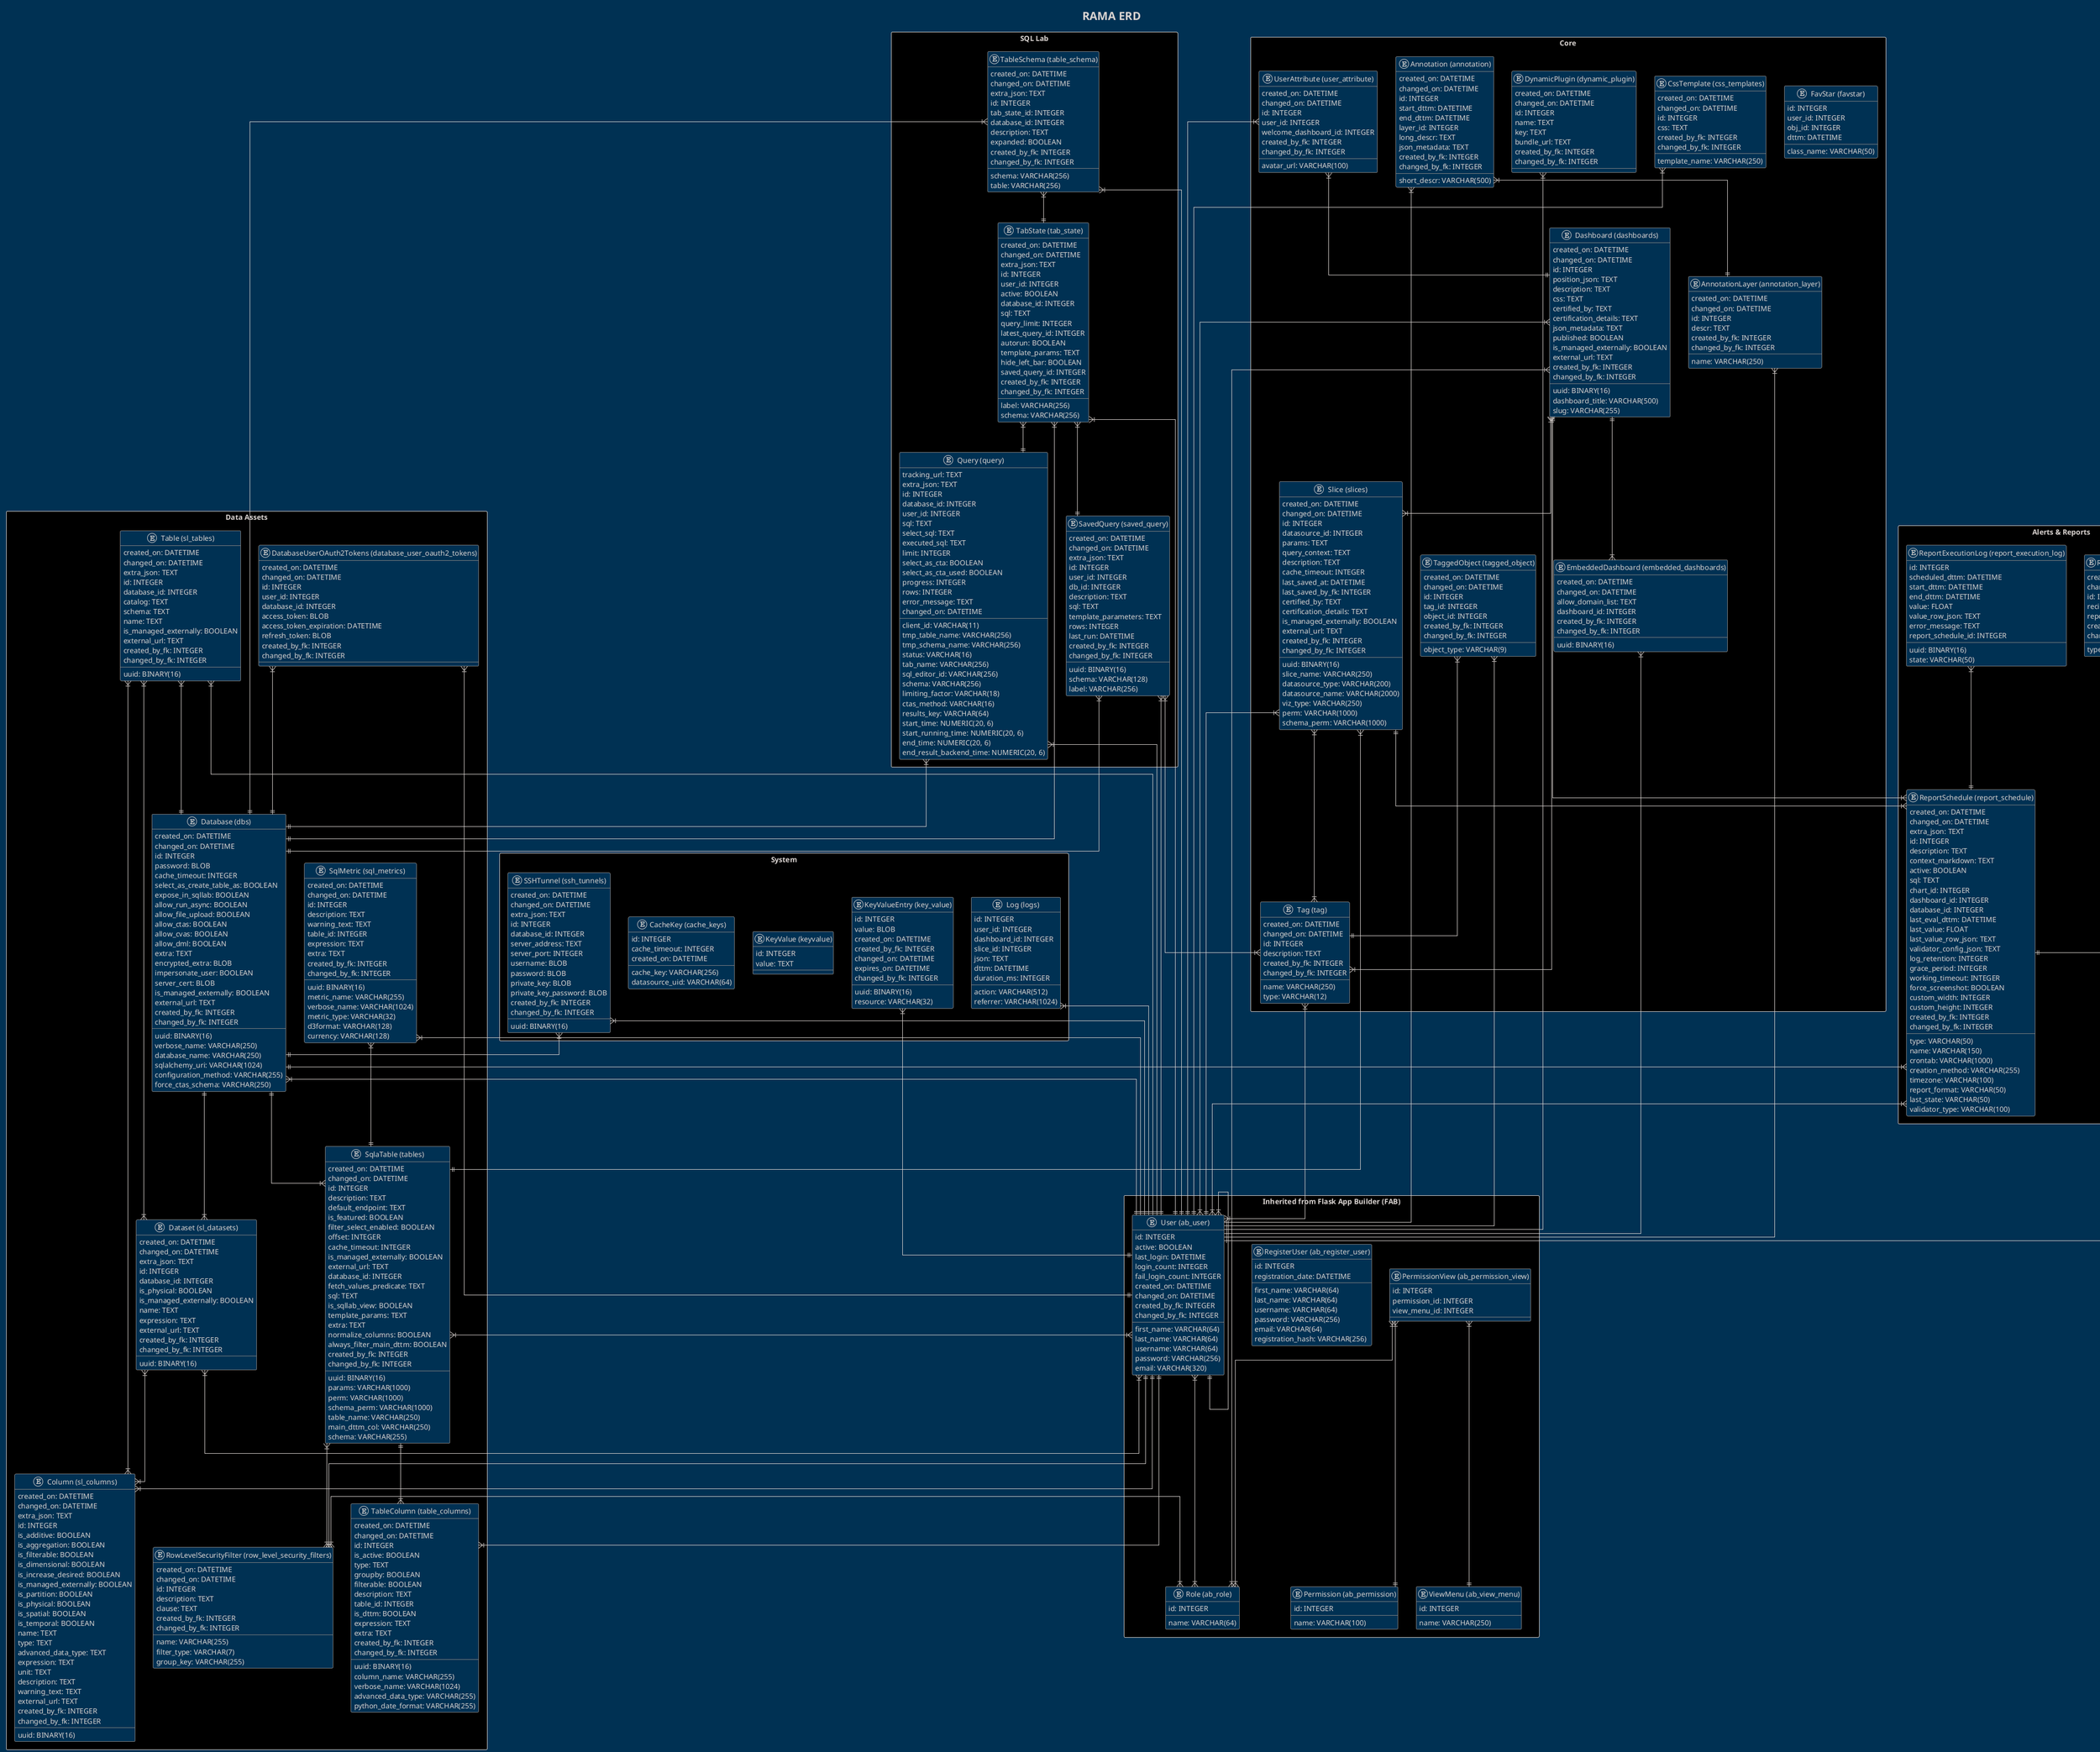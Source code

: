 
@startuml erd

title RAMA ERD

!theme blueprint

' avoid problems with angled crows feet

skinparam linetype ortho
skinparam classBorderColor #grey

skinparam classBorderColor<<new>> #white
skinparam classBorderThickness<<new>> 1
skinparam classLineStyle<<new>> Dashed
skinparam ClassBackgroundColor<<new>> #204143

' Models
rectangle "Data Assets" #black {
        entity "SqlMetric (sql_metrics)" as sql_metrics {
            uuid: BINARY(16)
            created_on: DATETIME
            changed_on: DATETIME
            id: INTEGER
            metric_name: VARCHAR(255)
            verbose_name: VARCHAR(1024)
            metric_type: VARCHAR(32)
            description: TEXT
            d3format: VARCHAR(128)
            currency: VARCHAR(128)
            warning_text: TEXT
            table_id: INTEGER
            expression: TEXT
            extra: TEXT
            created_by_fk: INTEGER
            changed_by_fk: INTEGER
        }
        entity "DatabaseUserOAuth2Tokens (database_user_oauth2_tokens)" as database_user_oauth2_tokens {
            created_on: DATETIME
            changed_on: DATETIME
            id: INTEGER
            user_id: INTEGER
            database_id: INTEGER
            access_token: BLOB
            access_token_expiration: DATETIME
            refresh_token: BLOB
            created_by_fk: INTEGER
            changed_by_fk: INTEGER
        }
        entity "Table (sl_tables)" as sl_tables {
            uuid: BINARY(16)
            created_on: DATETIME
            changed_on: DATETIME
            extra_json: TEXT
            id: INTEGER
            database_id: INTEGER
            catalog: TEXT
            schema: TEXT
            name: TEXT
            is_managed_externally: BOOLEAN
            external_url: TEXT
            created_by_fk: INTEGER
            changed_by_fk: INTEGER
        }
        entity "Database (dbs)" as dbs {
            uuid: BINARY(16)
            created_on: DATETIME
            changed_on: DATETIME
            id: INTEGER
            verbose_name: VARCHAR(250)
            database_name: VARCHAR(250)
            sqlalchemy_uri: VARCHAR(1024)
            password: BLOB
            cache_timeout: INTEGER
            select_as_create_table_as: BOOLEAN
            expose_in_sqllab: BOOLEAN
            configuration_method: VARCHAR(255)
            allow_run_async: BOOLEAN
            allow_file_upload: BOOLEAN
            allow_ctas: BOOLEAN
            allow_cvas: BOOLEAN
            allow_dml: BOOLEAN
            force_ctas_schema: VARCHAR(250)
            extra: TEXT
            encrypted_extra: BLOB
            impersonate_user: BOOLEAN
            server_cert: BLOB
            is_managed_externally: BOOLEAN
            external_url: TEXT
            created_by_fk: INTEGER
            changed_by_fk: INTEGER
        }
        entity "Dataset (sl_datasets)" as sl_datasets {
            uuid: BINARY(16)
            created_on: DATETIME
            changed_on: DATETIME
            extra_json: TEXT
            id: INTEGER
            database_id: INTEGER
            is_physical: BOOLEAN
            is_managed_externally: BOOLEAN
            name: TEXT
            expression: TEXT
            external_url: TEXT
            created_by_fk: INTEGER
            changed_by_fk: INTEGER
        }
        entity "SqlaTable (tables)" as tables {
            uuid: BINARY(16)
            created_on: DATETIME
            changed_on: DATETIME
            id: INTEGER
            description: TEXT
            default_endpoint: TEXT
            is_featured: BOOLEAN
            filter_select_enabled: BOOLEAN
            offset: INTEGER
            cache_timeout: INTEGER
            params: VARCHAR(1000)
            perm: VARCHAR(1000)
            schema_perm: VARCHAR(1000)
            is_managed_externally: BOOLEAN
            external_url: TEXT
            table_name: VARCHAR(250)
            main_dttm_col: VARCHAR(250)
            database_id: INTEGER
            fetch_values_predicate: TEXT
            schema: VARCHAR(255)
            sql: TEXT
            is_sqllab_view: BOOLEAN
            template_params: TEXT
            extra: TEXT
            normalize_columns: BOOLEAN
            always_filter_main_dttm: BOOLEAN
            created_by_fk: INTEGER
            changed_by_fk: INTEGER
        }
        entity "TableColumn (table_columns)" as table_columns {
            uuid: BINARY(16)
            created_on: DATETIME
            changed_on: DATETIME
            id: INTEGER
            column_name: VARCHAR(255)
            verbose_name: VARCHAR(1024)
            is_active: BOOLEAN
            type: TEXT
            advanced_data_type: VARCHAR(255)
            groupby: BOOLEAN
            filterable: BOOLEAN
            description: TEXT
            table_id: INTEGER
            is_dttm: BOOLEAN
            expression: TEXT
            python_date_format: VARCHAR(255)
            extra: TEXT
            created_by_fk: INTEGER
            changed_by_fk: INTEGER
        }
        entity "Column (sl_columns)" as sl_columns {
            uuid: BINARY(16)
            created_on: DATETIME
            changed_on: DATETIME
            extra_json: TEXT
            id: INTEGER
            is_additive: BOOLEAN
            is_aggregation: BOOLEAN
            is_filterable: BOOLEAN
            is_dimensional: BOOLEAN
            is_increase_desired: BOOLEAN
            is_managed_externally: BOOLEAN
            is_partition: BOOLEAN
            is_physical: BOOLEAN
            is_spatial: BOOLEAN
            is_temporal: BOOLEAN
            name: TEXT
            type: TEXT
            advanced_data_type: TEXT
            expression: TEXT
            unit: TEXT
            description: TEXT
            warning_text: TEXT
            external_url: TEXT
            created_by_fk: INTEGER
            changed_by_fk: INTEGER
        }
        entity "RowLevelSecurityFilter (row_level_security_filters)" as row_level_security_filters {
            created_on: DATETIME
            changed_on: DATETIME
            id: INTEGER
            name: VARCHAR(255)
            description: TEXT
            filter_type: VARCHAR(7)
            group_key: VARCHAR(255)
            clause: TEXT
            created_by_fk: INTEGER
            changed_by_fk: INTEGER
        }
        }
rectangle "System" #black {
        entity "KeyValueEntry (key_value)" as key_value {
            uuid: BINARY(16)
            id: INTEGER
            resource: VARCHAR(32)
            value: BLOB
            created_on: DATETIME
            created_by_fk: INTEGER
            changed_on: DATETIME
            expires_on: DATETIME
            changed_by_fk: INTEGER
        }
        entity "SSHTunnel (ssh_tunnels)" as ssh_tunnels {
            uuid: BINARY(16)
            created_on: DATETIME
            changed_on: DATETIME
            extra_json: TEXT
            id: INTEGER
            database_id: INTEGER
            server_address: TEXT
            server_port: INTEGER
            username: BLOB
            password: BLOB
            private_key: BLOB
            private_key_password: BLOB
            created_by_fk: INTEGER
            changed_by_fk: INTEGER
        }
        entity "KeyValue (keyvalue)" as keyvalue {
            id: INTEGER
            value: TEXT
        }
        entity "CacheKey (cache_keys)" as cache_keys {
            id: INTEGER
            cache_key: VARCHAR(256)
            cache_timeout: INTEGER
            datasource_uid: VARCHAR(64)
            created_on: DATETIME
        }
        entity "Log (logs)" as logs {
            id: INTEGER
            action: VARCHAR(512)
            user_id: INTEGER
            dashboard_id: INTEGER
            slice_id: INTEGER
            json: TEXT
            dttm: DATETIME
            duration_ms: INTEGER
            referrer: VARCHAR(1024)
        }
        }
rectangle "SQL Lab" #black {
        entity "SavedQuery (saved_query)" as saved_query {
            uuid: BINARY(16)
            created_on: DATETIME
            changed_on: DATETIME
            extra_json: TEXT
            id: INTEGER
            user_id: INTEGER
            db_id: INTEGER
            schema: VARCHAR(128)
            label: VARCHAR(256)
            description: TEXT
            sql: TEXT
            template_parameters: TEXT
            rows: INTEGER
            last_run: DATETIME
            created_by_fk: INTEGER
            changed_by_fk: INTEGER
        }
        entity "TableSchema (table_schema)" as table_schema {
            created_on: DATETIME
            changed_on: DATETIME
            extra_json: TEXT
            id: INTEGER
            tab_state_id: INTEGER
            database_id: INTEGER
            schema: VARCHAR(256)
            table: VARCHAR(256)
            description: TEXT
            expanded: BOOLEAN
            created_by_fk: INTEGER
            changed_by_fk: INTEGER
        }
        entity "Query (query)" as query {
            tracking_url: TEXT
            extra_json: TEXT
            id: INTEGER
            client_id: VARCHAR(11)
            database_id: INTEGER
            tmp_table_name: VARCHAR(256)
            tmp_schema_name: VARCHAR(256)
            user_id: INTEGER
            status: VARCHAR(16)
            tab_name: VARCHAR(256)
            sql_editor_id: VARCHAR(256)
            schema: VARCHAR(256)
            sql: TEXT
            select_sql: TEXT
            executed_sql: TEXT
            limit: INTEGER
            limiting_factor: VARCHAR(18)
            select_as_cta: BOOLEAN
            select_as_cta_used: BOOLEAN
            ctas_method: VARCHAR(16)
            progress: INTEGER
            rows: INTEGER
            error_message: TEXT
            results_key: VARCHAR(64)
            start_time: NUMERIC(20, 6)
            start_running_time: NUMERIC(20, 6)
            end_time: NUMERIC(20, 6)
            end_result_backend_time: NUMERIC(20, 6)
            changed_on: DATETIME
        }
        entity "TabState (tab_state)" as tab_state {
            created_on: DATETIME
            changed_on: DATETIME
            extra_json: TEXT
            id: INTEGER
            user_id: INTEGER
            label: VARCHAR(256)
            active: BOOLEAN
            database_id: INTEGER
            schema: VARCHAR(256)
            sql: TEXT
            query_limit: INTEGER
            latest_query_id: INTEGER
            autorun: BOOLEAN
            template_params: TEXT
            hide_left_bar: BOOLEAN
            saved_query_id: INTEGER
            created_by_fk: INTEGER
            changed_by_fk: INTEGER
        }
        }
rectangle "Core" #black {
        entity "FavStar (favstar)" as favstar {
            id: INTEGER
            user_id: INTEGER
            class_name: VARCHAR(50)
            obj_id: INTEGER
            dttm: DATETIME
        }
        entity "Dashboard (dashboards)" as dashboards {
            uuid: BINARY(16)
            created_on: DATETIME
            changed_on: DATETIME
            id: INTEGER
            dashboard_title: VARCHAR(500)
            position_json: TEXT
            description: TEXT
            css: TEXT
            certified_by: TEXT
            certification_details: TEXT
            json_metadata: TEXT
            slug: VARCHAR(255)
            published: BOOLEAN
            is_managed_externally: BOOLEAN
            external_url: TEXT
            created_by_fk: INTEGER
            changed_by_fk: INTEGER
        }
        entity "Annotation (annotation)" as annotation {
            created_on: DATETIME
            changed_on: DATETIME
            id: INTEGER
            start_dttm: DATETIME
            end_dttm: DATETIME
            layer_id: INTEGER
            short_descr: VARCHAR(500)
            long_descr: TEXT
            json_metadata: TEXT
            created_by_fk: INTEGER
            changed_by_fk: INTEGER
        }
        entity "EmbeddedDashboard (embedded_dashboards)" as embedded_dashboards {
            created_on: DATETIME
            changed_on: DATETIME
            uuid: BINARY(16)
            allow_domain_list: TEXT
            dashboard_id: INTEGER
            created_by_fk: INTEGER
            changed_by_fk: INTEGER
        }
        entity "Slice (slices)" as slices {
            uuid: BINARY(16)
            created_on: DATETIME
            changed_on: DATETIME
            id: INTEGER
            slice_name: VARCHAR(250)
            datasource_id: INTEGER
            datasource_type: VARCHAR(200)
            datasource_name: VARCHAR(2000)
            viz_type: VARCHAR(250)
            params: TEXT
            query_context: TEXT
            description: TEXT
            cache_timeout: INTEGER
            perm: VARCHAR(1000)
            schema_perm: VARCHAR(1000)
            last_saved_at: DATETIME
            last_saved_by_fk: INTEGER
            certified_by: TEXT
            certification_details: TEXT
            is_managed_externally: BOOLEAN
            external_url: TEXT
            created_by_fk: INTEGER
            changed_by_fk: INTEGER
        }
        entity "TaggedObject (tagged_object)" as tagged_object {
            created_on: DATETIME
            changed_on: DATETIME
            id: INTEGER
            tag_id: INTEGER
            object_id: INTEGER
            object_type: VARCHAR(9)
            created_by_fk: INTEGER
            changed_by_fk: INTEGER
        }
        entity "AnnotationLayer (annotation_layer)" as annotation_layer {
            created_on: DATETIME
            changed_on: DATETIME
            id: INTEGER
            name: VARCHAR(250)
            descr: TEXT
            created_by_fk: INTEGER
            changed_by_fk: INTEGER
        }
        entity "DynamicPlugin (dynamic_plugin)" as dynamic_plugin {
            created_on: DATETIME
            changed_on: DATETIME
            id: INTEGER
            name: TEXT
            key: TEXT
            bundle_url: TEXT
            created_by_fk: INTEGER
            changed_by_fk: INTEGER
        }
        entity "Tag (tag)" as tag {
            created_on: DATETIME
            changed_on: DATETIME
            id: INTEGER
            name: VARCHAR(250)
            type: VARCHAR(12)
            description: TEXT
            created_by_fk: INTEGER
            changed_by_fk: INTEGER
        }
        entity "CssTemplate (css_templates)" as css_templates {
            created_on: DATETIME
            changed_on: DATETIME
            id: INTEGER
            template_name: VARCHAR(250)
            css: TEXT
            created_by_fk: INTEGER
            changed_by_fk: INTEGER
        }
        entity "UserAttribute (user_attribute)" as user_attribute {
            created_on: DATETIME
            changed_on: DATETIME
            id: INTEGER
            user_id: INTEGER
            welcome_dashboard_id: INTEGER
            avatar_url: VARCHAR(100)
            created_by_fk: INTEGER
            changed_by_fk: INTEGER
        }
        }
rectangle "Inherited from Flask App Builder (FAB)" #black {
        entity "ViewMenu (ab_view_menu)" as ab_view_menu {
            id: INTEGER
            name: VARCHAR(250)
        }
        entity "Permission (ab_permission)" as ab_permission {
            id: INTEGER
            name: VARCHAR(100)
        }
        entity "User (ab_user)" as ab_user {
            id: INTEGER
            first_name: VARCHAR(64)
            last_name: VARCHAR(64)
            username: VARCHAR(64)
            password: VARCHAR(256)
            active: BOOLEAN
            email: VARCHAR(320)
            last_login: DATETIME
            login_count: INTEGER
            fail_login_count: INTEGER
            created_on: DATETIME
            changed_on: DATETIME
            created_by_fk: INTEGER
            changed_by_fk: INTEGER
        }
        entity "RegisterUser (ab_register_user)" as ab_register_user {
            id: INTEGER
            first_name: VARCHAR(64)
            last_name: VARCHAR(64)
            username: VARCHAR(64)
            password: VARCHAR(256)
            email: VARCHAR(64)
            registration_date: DATETIME
            registration_hash: VARCHAR(256)
        }
        entity "PermissionView (ab_permission_view)" as ab_permission_view {
            id: INTEGER
            permission_id: INTEGER
            view_menu_id: INTEGER
        }
        entity "Role (ab_role)" as ab_role {
            id: INTEGER
            name: VARCHAR(64)
        }
        }
rectangle "Alerts & Reports" #black {
        entity "ReportRecipients (report_recipient)" as report_recipient {
            created_on: DATETIME
            changed_on: DATETIME
            id: INTEGER
            type: VARCHAR(50)
            recipient_config_json: TEXT
            report_schedule_id: INTEGER
            created_by_fk: INTEGER
            changed_by_fk: INTEGER
        }
        entity "ReportExecutionLog (report_execution_log)" as report_execution_log {
            id: INTEGER
            uuid: BINARY(16)
            scheduled_dttm: DATETIME
            start_dttm: DATETIME
            end_dttm: DATETIME
            value: FLOAT
            value_row_json: TEXT
            state: VARCHAR(50)
            error_message: TEXT
            report_schedule_id: INTEGER
        }
        entity "ReportSchedule (report_schedule)" as report_schedule {
            created_on: DATETIME
            changed_on: DATETIME
            extra_json: TEXT
            id: INTEGER
            type: VARCHAR(50)
            name: VARCHAR(150)
            description: TEXT
            context_markdown: TEXT
            active: BOOLEAN
            crontab: VARCHAR(1000)
            creation_method: VARCHAR(255)
            timezone: VARCHAR(100)
            report_format: VARCHAR(50)
            sql: TEXT
            chart_id: INTEGER
            dashboard_id: INTEGER
            database_id: INTEGER
            last_eval_dttm: DATETIME
            last_state: VARCHAR(50)
            last_value: FLOAT
            last_value_row_json: TEXT
            validator_type: VARCHAR(100)
            validator_config_json: TEXT
            log_retention: INTEGER
            grace_period: INTEGER
            working_timeout: INTEGER
            force_screenshot: BOOLEAN
            custom_width: INTEGER
            custom_height: INTEGER
            created_by_fk: INTEGER
            changed_by_fk: INTEGER
        }
        }
' Relationships

    sql_metrics }|--|| tables
    sql_metrics }|--|| ab_user

    database_user_oauth2_tokens }|--|| ab_user
    database_user_oauth2_tokens }|--|| dbs

    sl_tables }|--|| dbs
    sl_tables }|--|{ sl_columns
    sl_tables }|--|| ab_user
    sl_tables }|--|{ sl_datasets

    dbs }|--|| ab_user
    dbs ||--|{ tables
    dbs ||--|{ sl_datasets

    sl_datasets }|--|{ sl_columns
    sl_datasets }|--|{ ab_user

    tables ||--|{ table_columns
    tables }|--|{ row_level_security_filters

    table_columns }|--|| ab_user

    sl_columns }|--|| ab_user

    row_level_security_filters }|--|| ab_user

    key_value }|--|| ab_user

    ssh_tunnels }|--|| dbs
    ssh_tunnels }|--|| ab_user




    saved_query }|--|| ab_user
    saved_query }|--|| dbs
    saved_query }|--|{ tag

    table_schema }|--|| dbs
    table_schema }|--|| ab_user
    table_schema }|--|| tab_state

    query }|--|| dbs
    query }|--|| ab_user

    tab_state }|--|| dbs
    tab_state }|--|| query
    tab_state }|--|| saved_query
    tab_state }|--|| ab_user


    dashboards }|--|{ slices
    dashboards }|--|{ ab_user
    dashboards }|--|{ tag
    dashboards }|--|{ ab_role
    dashboards ||--|{ embedded_dashboards
    dashboards ||--|{ report_schedule

    annotation }|--|| annotation_layer
    annotation }|--|| ab_user

    embedded_dashboards }|--|| ab_user

    slices }|--|| ab_user
    slices }|--|{ tag
    slices }|--|| tables
    slices ||--|{ report_schedule

    tagged_object }|--|| tag
    tagged_object }|--|| ab_user

    annotation_layer }|--|| ab_user

    dynamic_plugin }|--|| ab_user

    tag }|--|{ ab_user

    css_templates }|--|| ab_user

    user_attribute }|--|| dashboards



    ab_user }|--|{ ab_role
    ab_user }|--|| ab_user
    ab_user ||--|{ logs
    ab_user ||--|{ user_attribute
    ab_user }|--|{ tables


    ab_permission_view }|--|| ab_permission
    ab_permission_view }|--|| ab_view_menu
    ab_permission_view }|--|{ ab_role

    ab_role }|--|{ row_level_security_filters

    report_recipient }|--|| report_schedule
    report_recipient }|--|| ab_user

    report_execution_log }|--|| report_schedule

    report_schedule }|--|| dbs
    report_schedule }|--|{ ab_user
@enduml
